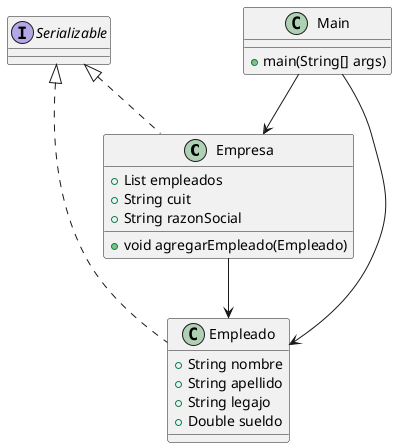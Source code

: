 @startuml

class Empresa implements Serializable {
    + List empleados
    + String cuit
    + String razonSocial
    + void agregarEmpleado(Empleado)
}

class Empleado implements Serializable {
    + String nombre
    + String apellido
    + String legajo
    + Double sueldo
}

class Main {
    + main(String[] args)
}

Empresa --> Empleado
Main --> Empresa
Main --> Empleado

@enduml
